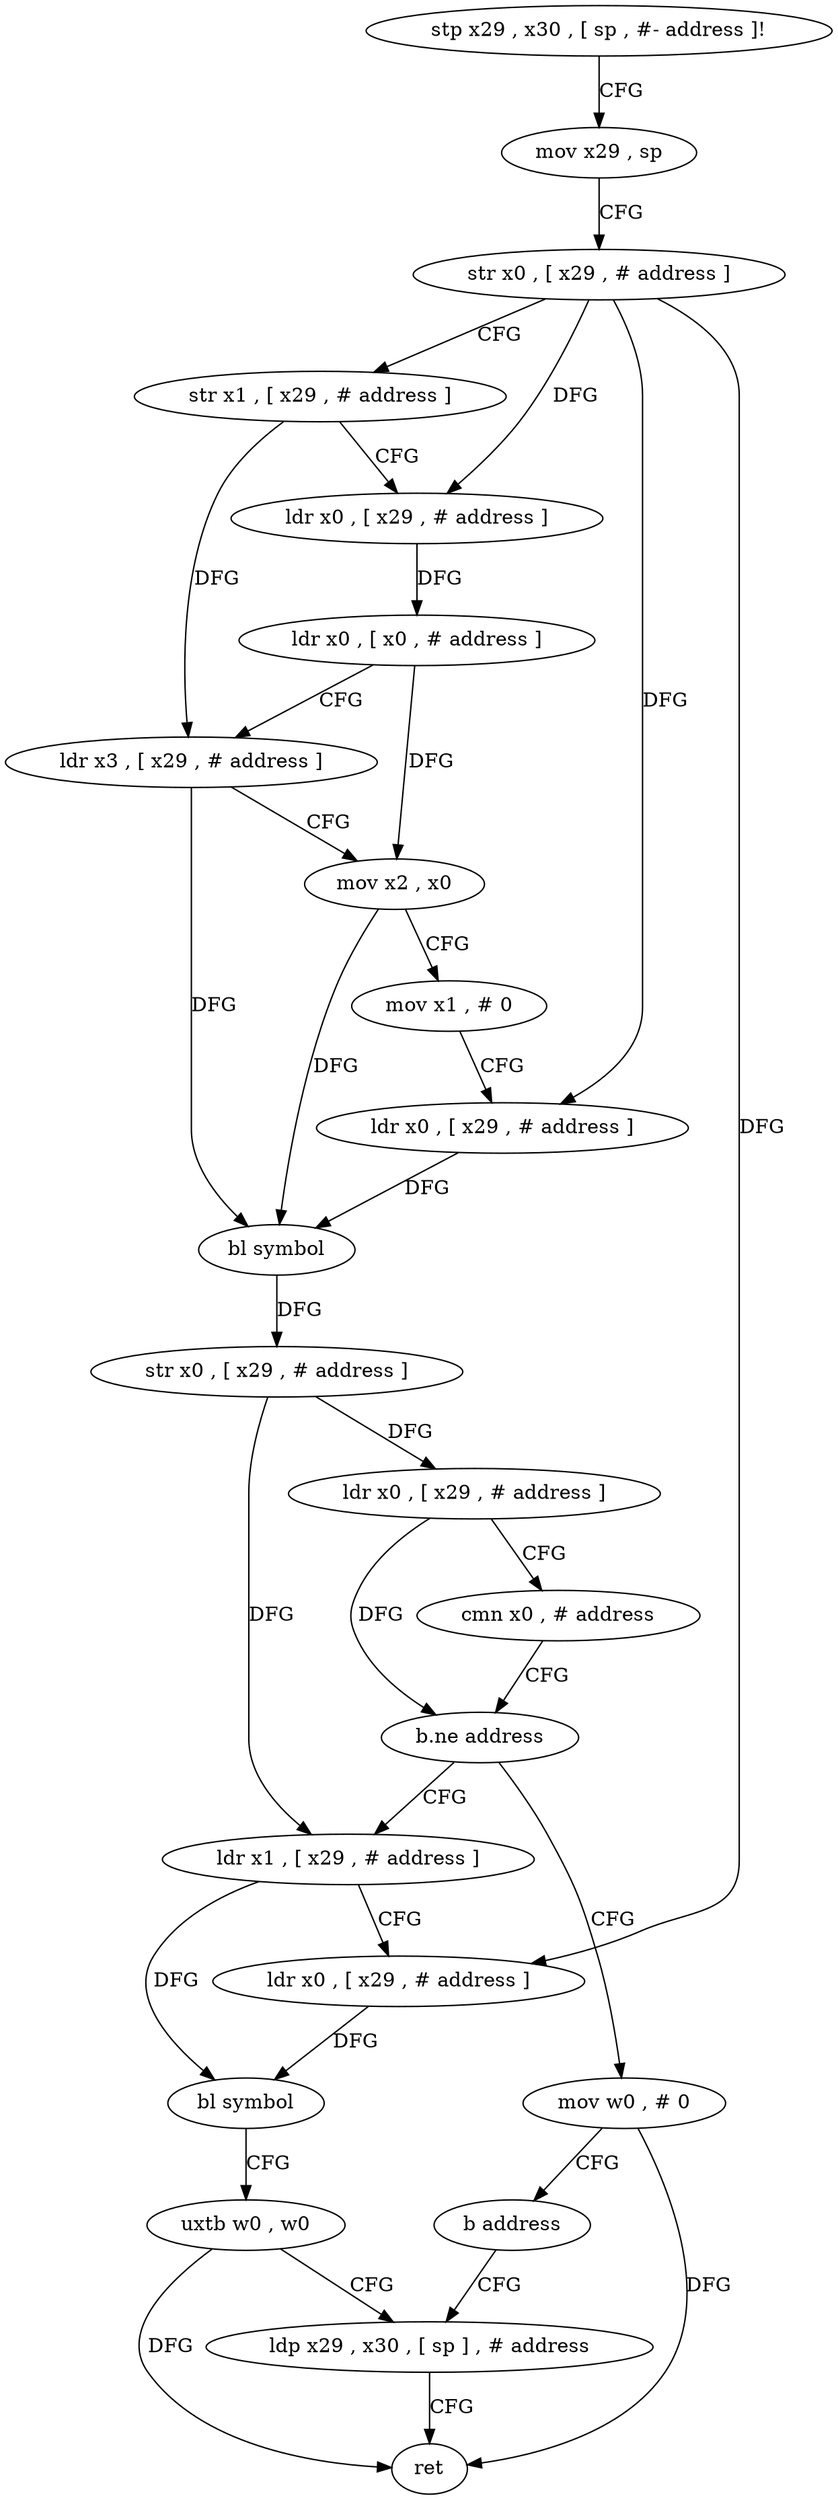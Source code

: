 digraph "func" {
"191356" [label = "stp x29 , x30 , [ sp , #- address ]!" ]
"191360" [label = "mov x29 , sp" ]
"191364" [label = "str x0 , [ x29 , # address ]" ]
"191368" [label = "str x1 , [ x29 , # address ]" ]
"191372" [label = "ldr x0 , [ x29 , # address ]" ]
"191376" [label = "ldr x0 , [ x0 , # address ]" ]
"191380" [label = "ldr x3 , [ x29 , # address ]" ]
"191384" [label = "mov x2 , x0" ]
"191388" [label = "mov x1 , # 0" ]
"191392" [label = "ldr x0 , [ x29 , # address ]" ]
"191396" [label = "bl symbol" ]
"191400" [label = "str x0 , [ x29 , # address ]" ]
"191404" [label = "ldr x0 , [ x29 , # address ]" ]
"191408" [label = "cmn x0 , # address" ]
"191412" [label = "b.ne address" ]
"191424" [label = "ldr x1 , [ x29 , # address ]" ]
"191416" [label = "mov w0 , # 0" ]
"191428" [label = "ldr x0 , [ x29 , # address ]" ]
"191432" [label = "bl symbol" ]
"191436" [label = "uxtb w0 , w0" ]
"191440" [label = "ldp x29 , x30 , [ sp ] , # address" ]
"191420" [label = "b address" ]
"191444" [label = "ret" ]
"191356" -> "191360" [ label = "CFG" ]
"191360" -> "191364" [ label = "CFG" ]
"191364" -> "191368" [ label = "CFG" ]
"191364" -> "191372" [ label = "DFG" ]
"191364" -> "191392" [ label = "DFG" ]
"191364" -> "191428" [ label = "DFG" ]
"191368" -> "191372" [ label = "CFG" ]
"191368" -> "191380" [ label = "DFG" ]
"191372" -> "191376" [ label = "DFG" ]
"191376" -> "191380" [ label = "CFG" ]
"191376" -> "191384" [ label = "DFG" ]
"191380" -> "191384" [ label = "CFG" ]
"191380" -> "191396" [ label = "DFG" ]
"191384" -> "191388" [ label = "CFG" ]
"191384" -> "191396" [ label = "DFG" ]
"191388" -> "191392" [ label = "CFG" ]
"191392" -> "191396" [ label = "DFG" ]
"191396" -> "191400" [ label = "DFG" ]
"191400" -> "191404" [ label = "DFG" ]
"191400" -> "191424" [ label = "DFG" ]
"191404" -> "191408" [ label = "CFG" ]
"191404" -> "191412" [ label = "DFG" ]
"191408" -> "191412" [ label = "CFG" ]
"191412" -> "191424" [ label = "CFG" ]
"191412" -> "191416" [ label = "CFG" ]
"191424" -> "191428" [ label = "CFG" ]
"191424" -> "191432" [ label = "DFG" ]
"191416" -> "191420" [ label = "CFG" ]
"191416" -> "191444" [ label = "DFG" ]
"191428" -> "191432" [ label = "DFG" ]
"191432" -> "191436" [ label = "CFG" ]
"191436" -> "191440" [ label = "CFG" ]
"191436" -> "191444" [ label = "DFG" ]
"191440" -> "191444" [ label = "CFG" ]
"191420" -> "191440" [ label = "CFG" ]
}
